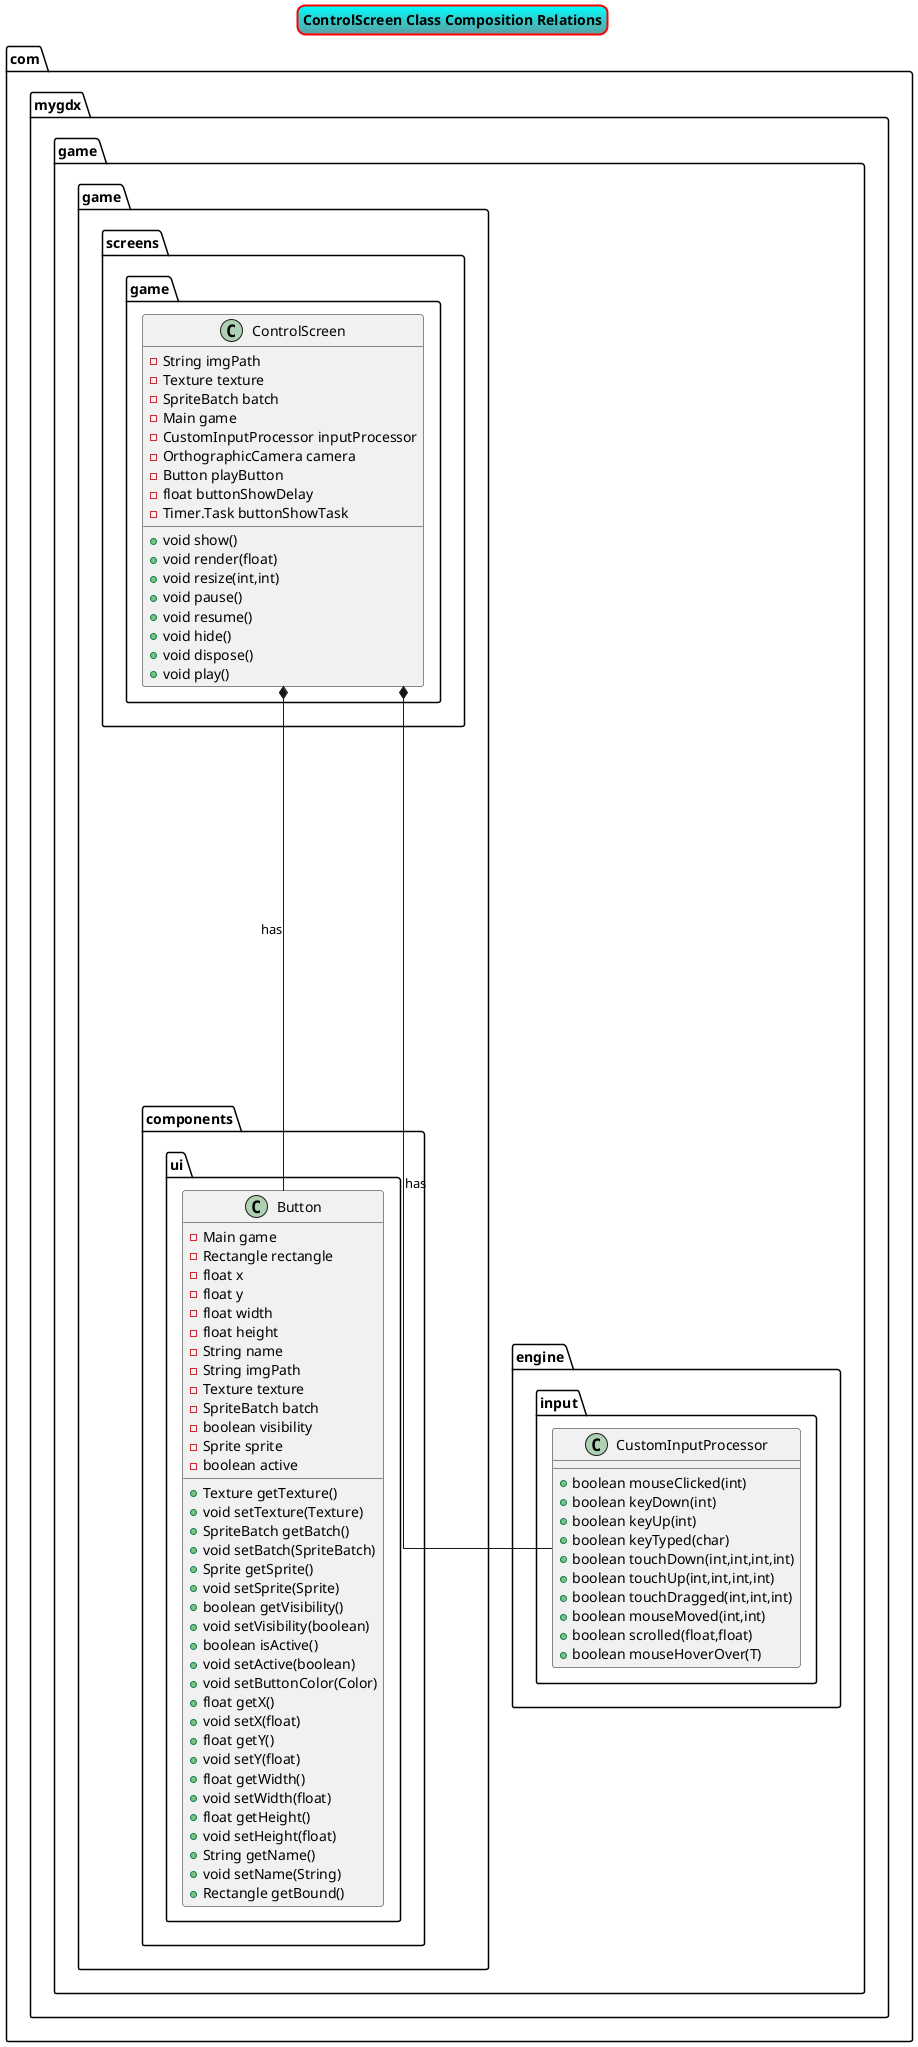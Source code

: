 @startuml
skinparam linetype polyline
skinparam linetype ortho

skinparam nodesep 100
skinparam ranksep 100

skinparam titleBorderRoundCorner 15
skinparam titleBorderThickness 2
skinparam titleBorderColor red
skinparam titleBackgroundColor Aqua-CadetBlue

title ControlScreen Class Composition Relations

class com.mygdx.game.game.screens.game.ControlScreen {
- String imgPath
- Texture texture
- SpriteBatch batch
- Main game
- CustomInputProcessor inputProcessor
- OrthographicCamera camera
- Button playButton
- float buttonShowDelay
- Timer.Task buttonShowTask
+ void show()
+ void render(float)
+ void resize(int,int)
+ void pause()
+ void resume()
+ void hide()
+ void dispose()
+ void play()
}

class com.mygdx.game.engine.input.CustomInputProcessor {
+ boolean mouseClicked(int)
+ boolean keyDown(int)
+ boolean keyUp(int)
+ boolean keyTyped(char)
+ boolean touchDown(int,int,int,int)
+ boolean touchUp(int,int,int,int)
+ boolean touchDragged(int,int,int)
+ boolean mouseMoved(int,int)
+ boolean scrolled(float,float)
+ boolean mouseHoverOver(T)
}

class com.mygdx.game.game.components.ui.Button {
- Main game
- Rectangle rectangle
- float x
- float y
- float width
- float height
- String name
- String imgPath
- Texture texture
- SpriteBatch batch
- boolean visibility
- Sprite sprite
- boolean active
+ Texture getTexture()
+ void setTexture(Texture)
+ SpriteBatch getBatch()
+ void setBatch(SpriteBatch)
+ Sprite getSprite()
+ void setSprite(Sprite)
+ boolean getVisibility()
+ void setVisibility(boolean)
+ boolean isActive()
+ void setActive(boolean)
+ void setButtonColor(Color)
+ float getX()
+ void setX(float)
+ float getY()
+ void setY(float)
+ float getWidth()
+ void setWidth(float)
+ float getHeight()
+ void setHeight(float)
+ String getName()
+ void setName(String)
+ Rectangle getBound()
}

com.mygdx.game.game.screens.game.ControlScreen *------ com.mygdx.game.engine.input.CustomInputProcessor :has
com.mygdx.game.game.screens.game.ControlScreen *------ com.mygdx.game.game.components.ui.Button :has
@enduml